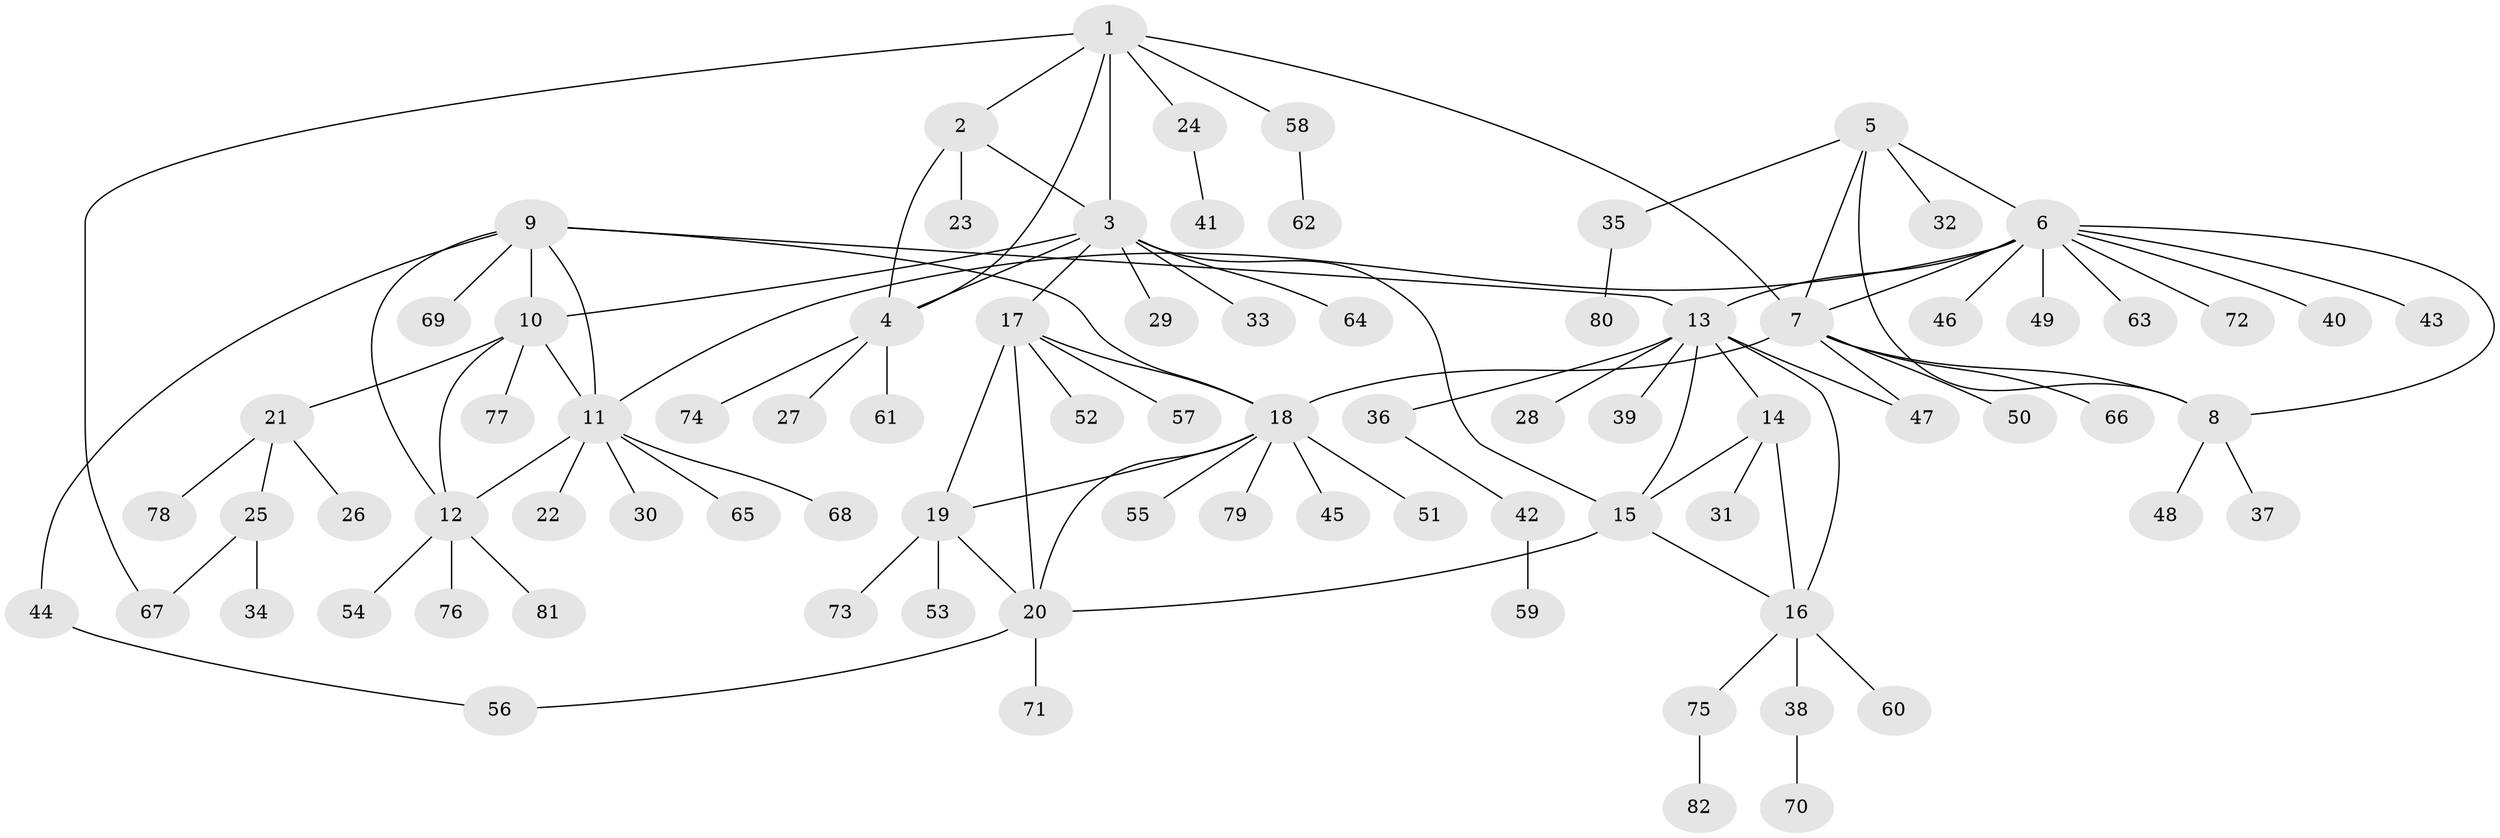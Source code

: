 // Generated by graph-tools (version 1.1) at 2025/37/03/09/25 02:37:17]
// undirected, 82 vertices, 105 edges
graph export_dot {
graph [start="1"]
  node [color=gray90,style=filled];
  1;
  2;
  3;
  4;
  5;
  6;
  7;
  8;
  9;
  10;
  11;
  12;
  13;
  14;
  15;
  16;
  17;
  18;
  19;
  20;
  21;
  22;
  23;
  24;
  25;
  26;
  27;
  28;
  29;
  30;
  31;
  32;
  33;
  34;
  35;
  36;
  37;
  38;
  39;
  40;
  41;
  42;
  43;
  44;
  45;
  46;
  47;
  48;
  49;
  50;
  51;
  52;
  53;
  54;
  55;
  56;
  57;
  58;
  59;
  60;
  61;
  62;
  63;
  64;
  65;
  66;
  67;
  68;
  69;
  70;
  71;
  72;
  73;
  74;
  75;
  76;
  77;
  78;
  79;
  80;
  81;
  82;
  1 -- 2;
  1 -- 3;
  1 -- 4;
  1 -- 7;
  1 -- 24;
  1 -- 58;
  1 -- 67;
  2 -- 3;
  2 -- 4;
  2 -- 23;
  3 -- 4;
  3 -- 10;
  3 -- 15;
  3 -- 17;
  3 -- 29;
  3 -- 33;
  3 -- 64;
  4 -- 27;
  4 -- 61;
  4 -- 74;
  5 -- 6;
  5 -- 7;
  5 -- 8;
  5 -- 32;
  5 -- 35;
  6 -- 7;
  6 -- 8;
  6 -- 11;
  6 -- 13;
  6 -- 40;
  6 -- 43;
  6 -- 46;
  6 -- 49;
  6 -- 63;
  6 -- 72;
  7 -- 8;
  7 -- 18;
  7 -- 47;
  7 -- 50;
  7 -- 66;
  8 -- 37;
  8 -- 48;
  9 -- 10;
  9 -- 11;
  9 -- 12;
  9 -- 13;
  9 -- 18;
  9 -- 44;
  9 -- 69;
  10 -- 11;
  10 -- 12;
  10 -- 21;
  10 -- 77;
  11 -- 12;
  11 -- 22;
  11 -- 30;
  11 -- 65;
  11 -- 68;
  12 -- 54;
  12 -- 76;
  12 -- 81;
  13 -- 14;
  13 -- 15;
  13 -- 16;
  13 -- 28;
  13 -- 36;
  13 -- 39;
  13 -- 47;
  14 -- 15;
  14 -- 16;
  14 -- 31;
  15 -- 16;
  15 -- 20;
  16 -- 38;
  16 -- 60;
  16 -- 75;
  17 -- 18;
  17 -- 19;
  17 -- 20;
  17 -- 52;
  17 -- 57;
  18 -- 19;
  18 -- 20;
  18 -- 45;
  18 -- 51;
  18 -- 55;
  18 -- 79;
  19 -- 20;
  19 -- 53;
  19 -- 73;
  20 -- 56;
  20 -- 71;
  21 -- 25;
  21 -- 26;
  21 -- 78;
  24 -- 41;
  25 -- 34;
  25 -- 67;
  35 -- 80;
  36 -- 42;
  38 -- 70;
  42 -- 59;
  44 -- 56;
  58 -- 62;
  75 -- 82;
}
